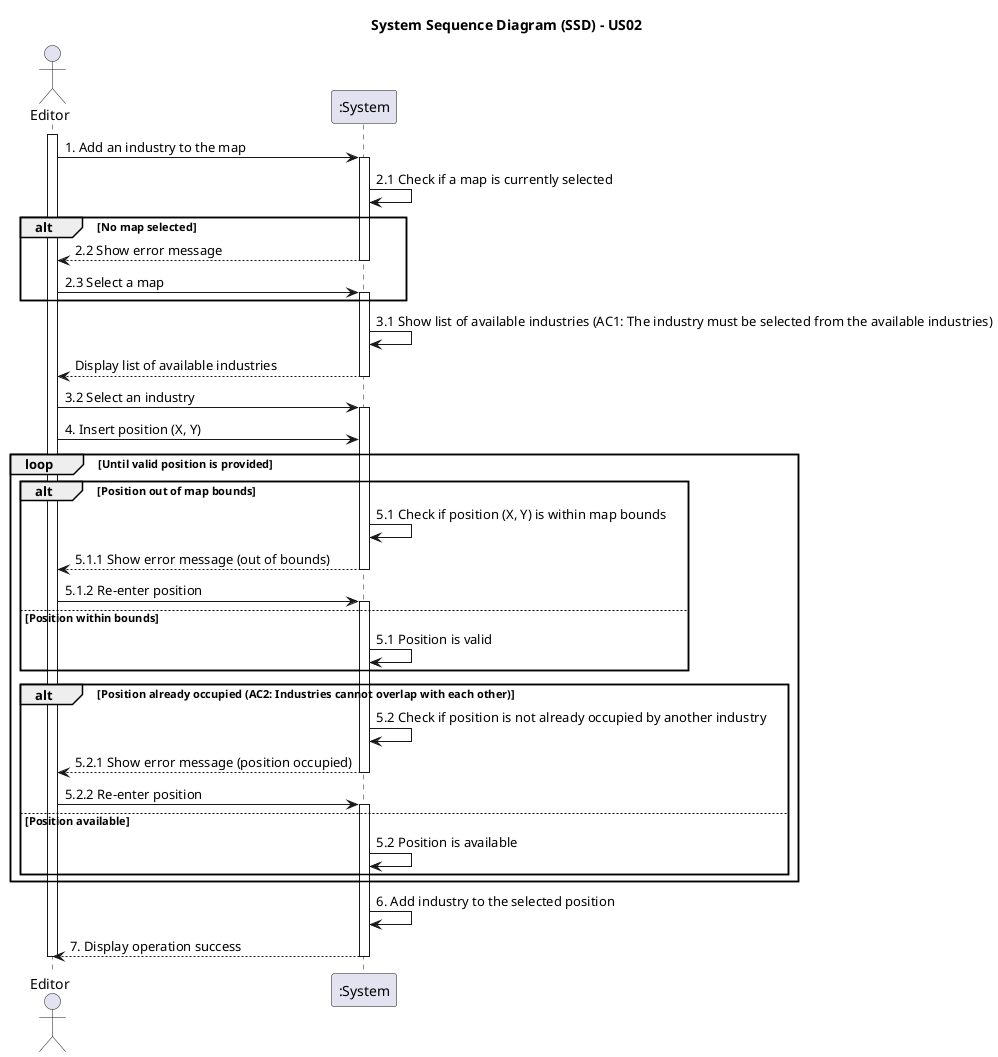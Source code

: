 @startuml

actor Editor
participant ":System" as System
title: System Sequence Diagram (SSD) - US02

activate Editor

Editor -> System : 1. Add an industry to the map
activate System

System -> System : 2.1 Check if a map is currently selected
alt No map selected
    System --> Editor : 2.2 Show error message
    deactivate System
    Editor -> System : 2.3 Select a map
    activate System
end

System -> System : 3.1 Show list of available industries (AC1: The industry must be selected from the available industries)
System --> Editor : Display list of available industries
deactivate System

Editor -> System : 3.2 Select an industry
activate System

Editor -> System : 4. Insert position (X, Y)

loop Until valid position is provided

    alt Position out of map bounds
        System -> System : 5.1 Check if position (X, Y) is within map bounds
        System --> Editor : 5.1.1 Show error message (out of bounds)
        deactivate System
        Editor -> System : 5.1.2 Re-enter position
        activate System
    else Position within bounds
        System -> System : 5.1 Position is valid
    end

    alt Position already occupied (AC2: Industries cannot overlap with each other)
        System -> System : 5.2 Check if position is not already occupied by another industry
        System --> Editor : 5.2.1 Show error message (position occupied)
        deactivate System
        Editor -> System : 5.2.2 Re-enter position
        activate System
    else Position available
        System -> System : 5.2 Position is available
    end
end

System -> System : 6. Add industry to the selected position
System --> Editor : 7. Display operation success
deactivate System

deactivate Editor

@enduml
